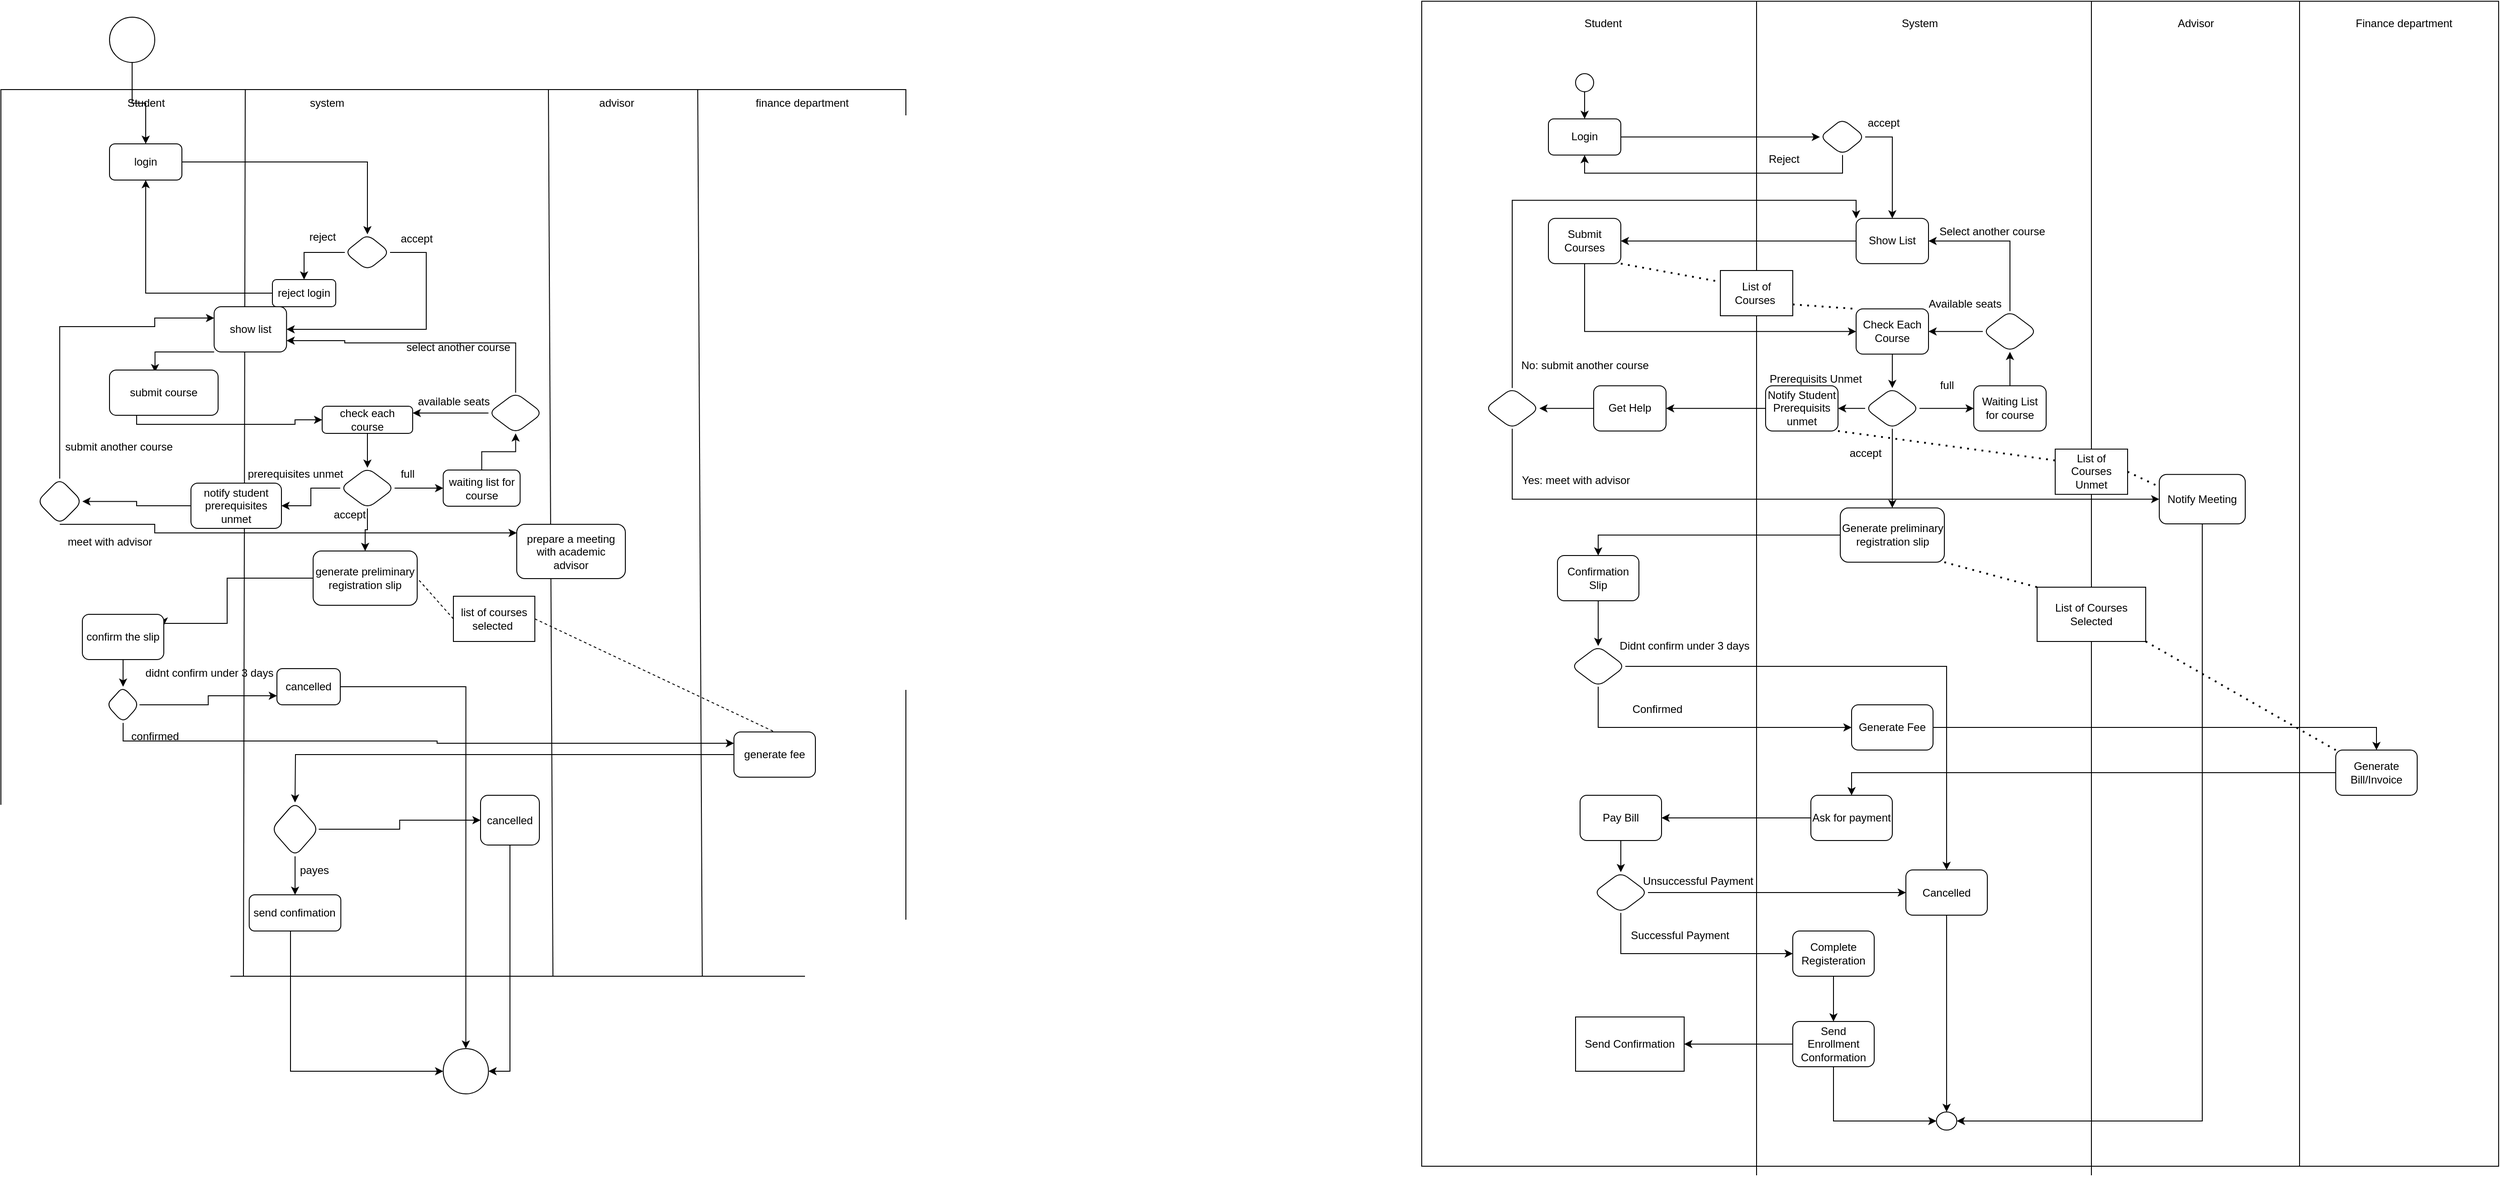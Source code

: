 <mxfile version="27.0.2">
  <diagram name="Page-1" id="dcfof-V45sXxPMEZk9gB">
    <mxGraphModel dx="3838" dy="1358" grid="1" gridSize="10" guides="1" tooltips="1" connect="1" arrows="1" fold="1" page="1" pageScale="1" pageWidth="850" pageHeight="1100" math="0" shadow="0">
      <root>
        <mxCell id="0" />
        <mxCell id="1" parent="0" />
        <mxCell id="RkTjTqVy_v2ha96Wf5Js-1" value="" style="rounded=0;whiteSpace=wrap;html=1;" parent="1" vertex="1">
          <mxGeometry x="-330" y="110" width="1000" height="980" as="geometry" />
        </mxCell>
        <mxCell id="RkTjTqVy_v2ha96Wf5Js-2" value="" style="endArrow=none;html=1;rounded=0;entryX=0.25;entryY=0;entryDx=0;entryDy=0;exitX=0.268;exitY=1;exitDx=0;exitDy=0;exitPerimeter=0;" parent="1" source="RkTjTqVy_v2ha96Wf5Js-1" edge="1">
          <mxGeometry width="50" height="50" relative="1" as="geometry">
            <mxPoint x="-60.0" y="1050" as="sourcePoint" />
            <mxPoint x="-60.0" y="110" as="targetPoint" />
          </mxGeometry>
        </mxCell>
        <mxCell id="RkTjTqVy_v2ha96Wf5Js-3" value="" style="endArrow=none;html=1;rounded=0;entryX=0.25;entryY=0;entryDx=0;entryDy=0;" parent="1" edge="1">
          <mxGeometry width="50" height="50" relative="1" as="geometry">
            <mxPoint x="280" y="1090" as="sourcePoint" />
            <mxPoint x="275" y="110" as="targetPoint" />
            <Array as="points" />
          </mxGeometry>
        </mxCell>
        <mxCell id="RkTjTqVy_v2ha96Wf5Js-4" value="Student" style="text;html=1;align=center;verticalAlign=middle;resizable=0;points=[];autosize=1;strokeColor=none;fillColor=none;" parent="1" vertex="1">
          <mxGeometry x="-200" y="110" width="60" height="30" as="geometry" />
        </mxCell>
        <mxCell id="RkTjTqVy_v2ha96Wf5Js-9" value="" style="edgeStyle=orthogonalEdgeStyle;rounded=0;orthogonalLoop=1;jettySize=auto;html=1;entryX=0.5;entryY=0;entryDx=0;entryDy=0;" parent="1" source="RkTjTqVy_v2ha96Wf5Js-5" target="RkTjTqVy_v2ha96Wf5Js-10" edge="1">
          <mxGeometry relative="1" as="geometry">
            <mxPoint x="45" y="180.053" as="targetPoint" />
          </mxGeometry>
        </mxCell>
        <mxCell id="RkTjTqVy_v2ha96Wf5Js-5" value="login" style="rounded=1;whiteSpace=wrap;html=1;" parent="1" vertex="1">
          <mxGeometry x="-210" y="170" width="80" height="40" as="geometry" />
        </mxCell>
        <mxCell id="RkTjTqVy_v2ha96Wf5Js-6" value="system" style="text;html=1;align=center;verticalAlign=middle;resizable=0;points=[];autosize=1;strokeColor=none;fillColor=none;" parent="1" vertex="1">
          <mxGeometry y="110" width="60" height="30" as="geometry" />
        </mxCell>
        <mxCell id="RkTjTqVy_v2ha96Wf5Js-19" value="" style="edgeStyle=orthogonalEdgeStyle;rounded=0;orthogonalLoop=1;jettySize=auto;html=1;" parent="1" source="RkTjTqVy_v2ha96Wf5Js-10" target="RkTjTqVy_v2ha96Wf5Js-18" edge="1">
          <mxGeometry relative="1" as="geometry" />
        </mxCell>
        <mxCell id="RkTjTqVy_v2ha96Wf5Js-21" value="" style="edgeStyle=orthogonalEdgeStyle;rounded=0;orthogonalLoop=1;jettySize=auto;html=1;" parent="1" source="RkTjTqVy_v2ha96Wf5Js-10" target="RkTjTqVy_v2ha96Wf5Js-20" edge="1">
          <mxGeometry relative="1" as="geometry">
            <Array as="points">
              <mxPoint x="140" y="290" />
            </Array>
          </mxGeometry>
        </mxCell>
        <mxCell id="RkTjTqVy_v2ha96Wf5Js-10" value="" style="rhombus;whiteSpace=wrap;html=1;rounded=1;" parent="1" vertex="1">
          <mxGeometry x="50" y="270" width="50" height="40" as="geometry" />
        </mxCell>
        <mxCell id="RkTjTqVy_v2ha96Wf5Js-38" style="edgeStyle=orthogonalEdgeStyle;rounded=0;orthogonalLoop=1;jettySize=auto;html=1;entryX=0.5;entryY=1;entryDx=0;entryDy=0;" parent="1" source="RkTjTqVy_v2ha96Wf5Js-18" target="RkTjTqVy_v2ha96Wf5Js-5" edge="1">
          <mxGeometry relative="1" as="geometry" />
        </mxCell>
        <mxCell id="RkTjTqVy_v2ha96Wf5Js-18" value="reject login" style="whiteSpace=wrap;html=1;rounded=1;" parent="1" vertex="1">
          <mxGeometry x="-30" y="320" width="70" height="30" as="geometry" />
        </mxCell>
        <mxCell id="RkTjTqVy_v2ha96Wf5Js-25" style="edgeStyle=orthogonalEdgeStyle;rounded=0;orthogonalLoop=1;jettySize=auto;html=1;entryX=0.419;entryY=0.048;entryDx=0;entryDy=0;entryPerimeter=0;" parent="1" source="RkTjTqVy_v2ha96Wf5Js-20" target="RkTjTqVy_v2ha96Wf5Js-24" edge="1">
          <mxGeometry relative="1" as="geometry">
            <Array as="points">
              <mxPoint x="-160" y="400" />
            </Array>
          </mxGeometry>
        </mxCell>
        <mxCell id="RkTjTqVy_v2ha96Wf5Js-20" value="show list" style="whiteSpace=wrap;html=1;rounded=1;" parent="1" vertex="1">
          <mxGeometry x="-94.37" y="350" width="80" height="50" as="geometry" />
        </mxCell>
        <mxCell id="RkTjTqVy_v2ha96Wf5Js-28" style="edgeStyle=orthogonalEdgeStyle;rounded=0;orthogonalLoop=1;jettySize=auto;html=1;entryX=0;entryY=0.5;entryDx=0;entryDy=0;" parent="1" target="RkTjTqVy_v2ha96Wf5Js-27" edge="1">
          <mxGeometry relative="1" as="geometry">
            <mxPoint x="-180.003" y="469.97" as="sourcePoint" />
            <mxPoint x="-4.95" y="474.97" as="targetPoint" />
            <Array as="points">
              <mxPoint x="-180" y="480" />
              <mxPoint x="-5" y="480" />
              <mxPoint x="-5" y="475" />
            </Array>
          </mxGeometry>
        </mxCell>
        <mxCell id="RkTjTqVy_v2ha96Wf5Js-24" value="submit course" style="rounded=1;whiteSpace=wrap;html=1;" parent="1" vertex="1">
          <mxGeometry x="-210" y="420" width="120" height="50" as="geometry" />
        </mxCell>
        <mxCell id="RkTjTqVy_v2ha96Wf5Js-31" value="" style="edgeStyle=orthogonalEdgeStyle;rounded=0;orthogonalLoop=1;jettySize=auto;html=1;" parent="1" source="RkTjTqVy_v2ha96Wf5Js-27" target="RkTjTqVy_v2ha96Wf5Js-30" edge="1">
          <mxGeometry relative="1" as="geometry" />
        </mxCell>
        <mxCell id="RkTjTqVy_v2ha96Wf5Js-27" value="check each course" style="rounded=1;whiteSpace=wrap;html=1;" parent="1" vertex="1">
          <mxGeometry x="25" y="460" width="100" height="30" as="geometry" />
        </mxCell>
        <mxCell id="RkTjTqVy_v2ha96Wf5Js-33" value="" style="edgeStyle=orthogonalEdgeStyle;rounded=0;orthogonalLoop=1;jettySize=auto;html=1;" parent="1" source="RkTjTqVy_v2ha96Wf5Js-30" target="RkTjTqVy_v2ha96Wf5Js-32" edge="1">
          <mxGeometry relative="1" as="geometry" />
        </mxCell>
        <mxCell id="RkTjTqVy_v2ha96Wf5Js-41" value="" style="edgeStyle=orthogonalEdgeStyle;rounded=0;orthogonalLoop=1;jettySize=auto;html=1;" parent="1" source="RkTjTqVy_v2ha96Wf5Js-30" target="RkTjTqVy_v2ha96Wf5Js-40" edge="1">
          <mxGeometry relative="1" as="geometry" />
        </mxCell>
        <mxCell id="RkTjTqVy_v2ha96Wf5Js-46" style="edgeStyle=orthogonalEdgeStyle;rounded=0;orthogonalLoop=1;jettySize=auto;html=1;" parent="1" source="RkTjTqVy_v2ha96Wf5Js-30" target="RkTjTqVy_v2ha96Wf5Js-44" edge="1">
          <mxGeometry relative="1" as="geometry" />
        </mxCell>
        <mxCell id="RkTjTqVy_v2ha96Wf5Js-30" value="" style="rhombus;whiteSpace=wrap;html=1;rounded=1;" parent="1" vertex="1">
          <mxGeometry x="45" y="528" width="60" height="45" as="geometry" />
        </mxCell>
        <mxCell id="RkTjTqVy_v2ha96Wf5Js-36" value="" style="edgeStyle=orthogonalEdgeStyle;rounded=0;orthogonalLoop=1;jettySize=auto;html=1;exitX=0.5;exitY=1;exitDx=0;exitDy=0;" parent="1" source="RkTjTqVy_v2ha96Wf5Js-71" target="RkTjTqVy_v2ha96Wf5Js-35" edge="1">
          <mxGeometry relative="1" as="geometry">
            <Array as="points">
              <mxPoint x="-160" y="590" />
              <mxPoint x="-160" y="600" />
            </Array>
          </mxGeometry>
        </mxCell>
        <mxCell id="RkTjTqVy_v2ha96Wf5Js-72" value="" style="edgeStyle=orthogonalEdgeStyle;rounded=0;orthogonalLoop=1;jettySize=auto;html=1;" parent="1" source="RkTjTqVy_v2ha96Wf5Js-32" target="RkTjTqVy_v2ha96Wf5Js-71" edge="1">
          <mxGeometry relative="1" as="geometry" />
        </mxCell>
        <mxCell id="RkTjTqVy_v2ha96Wf5Js-32" value="notify student prerequisites unmet" style="whiteSpace=wrap;html=1;rounded=1;" parent="1" vertex="1">
          <mxGeometry x="-120" y="545" width="100" height="50" as="geometry" />
        </mxCell>
        <mxCell id="RkTjTqVy_v2ha96Wf5Js-35" value="prepare a meeting with academic advisor" style="whiteSpace=wrap;html=1;rounded=1;" parent="1" vertex="1">
          <mxGeometry x="240" y="590.5" width="120" height="60" as="geometry" />
        </mxCell>
        <mxCell id="RkTjTqVy_v2ha96Wf5Js-37" value="advisor" style="text;html=1;align=center;verticalAlign=middle;resizable=0;points=[];autosize=1;strokeColor=none;fillColor=none;" parent="1" vertex="1">
          <mxGeometry x="320" y="110" width="60" height="30" as="geometry" />
        </mxCell>
        <mxCell id="QjxZSAQlPto41OZPQsrg-2" style="edgeStyle=orthogonalEdgeStyle;rounded=0;orthogonalLoop=1;jettySize=auto;html=1;entryX=0.5;entryY=1;entryDx=0;entryDy=0;" parent="1" source="RkTjTqVy_v2ha96Wf5Js-40" target="QjxZSAQlPto41OZPQsrg-1" edge="1">
          <mxGeometry relative="1" as="geometry" />
        </mxCell>
        <mxCell id="RkTjTqVy_v2ha96Wf5Js-40" value="waiting list for course" style="whiteSpace=wrap;html=1;rounded=1;" parent="1" vertex="1">
          <mxGeometry x="158.75" y="530.5" width="85" height="40" as="geometry" />
        </mxCell>
        <mxCell id="RkTjTqVy_v2ha96Wf5Js-48" value="" style="edgeStyle=orthogonalEdgeStyle;rounded=0;orthogonalLoop=1;jettySize=auto;html=1;entryX=1;entryY=0.25;entryDx=0;entryDy=0;" parent="1" source="RkTjTqVy_v2ha96Wf5Js-44" target="RkTjTqVy_v2ha96Wf5Js-51" edge="1">
          <mxGeometry relative="1" as="geometry">
            <Array as="points">
              <mxPoint x="-80" y="650" />
              <mxPoint x="-80" y="700" />
              <mxPoint x="-150" y="700" />
            </Array>
            <mxPoint x="-117.5" y="700" as="targetPoint" />
          </mxGeometry>
        </mxCell>
        <mxCell id="RkTjTqVy_v2ha96Wf5Js-44" value="generate preliminary registration slip" style="rounded=1;whiteSpace=wrap;html=1;" parent="1" vertex="1">
          <mxGeometry x="15" y="620" width="115" height="60" as="geometry" />
        </mxCell>
        <mxCell id="RkTjTqVy_v2ha96Wf5Js-81" value="" style="edgeStyle=orthogonalEdgeStyle;rounded=0;orthogonalLoop=1;jettySize=auto;html=1;entryX=0.5;entryY=0;entryDx=0;entryDy=0;" parent="1" source="RkTjTqVy_v2ha96Wf5Js-49" target="RkTjTqVy_v2ha96Wf5Js-80" edge="1">
          <mxGeometry relative="1" as="geometry">
            <mxPoint x="180" y="1180" as="targetPoint" />
          </mxGeometry>
        </mxCell>
        <mxCell id="RkTjTqVy_v2ha96Wf5Js-49" value="cancelled" style="whiteSpace=wrap;html=1;rounded=1;" parent="1" vertex="1">
          <mxGeometry x="-25" y="750" width="70" height="40" as="geometry" />
        </mxCell>
        <mxCell id="QjxZSAQlPto41OZPQsrg-9" style="edgeStyle=orthogonalEdgeStyle;rounded=0;orthogonalLoop=1;jettySize=auto;html=1;entryX=0.5;entryY=0;entryDx=0;entryDy=0;" parent="1" source="RkTjTqVy_v2ha96Wf5Js-51" target="QjxZSAQlPto41OZPQsrg-8" edge="1">
          <mxGeometry relative="1" as="geometry" />
        </mxCell>
        <mxCell id="RkTjTqVy_v2ha96Wf5Js-51" value="confirm the slip" style="whiteSpace=wrap;html=1;rounded=1;" parent="1" vertex="1">
          <mxGeometry x="-240" y="690" width="90" height="50" as="geometry" />
        </mxCell>
        <mxCell id="RkTjTqVy_v2ha96Wf5Js-58" value="" style="edgeStyle=orthogonalEdgeStyle;rounded=0;orthogonalLoop=1;jettySize=auto;html=1;exitX=0;exitY=0.5;exitDx=0;exitDy=0;" parent="1" source="RkTjTqVy_v2ha96Wf5Js-53" edge="1">
          <mxGeometry relative="1" as="geometry">
            <mxPoint x="460" y="845" as="sourcePoint" />
            <mxPoint x="-5" y="898" as="targetPoint" />
          </mxGeometry>
        </mxCell>
        <mxCell id="RkTjTqVy_v2ha96Wf5Js-53" value="generate fee" style="whiteSpace=wrap;html=1;rounded=1;" parent="1" vertex="1">
          <mxGeometry x="480" y="820" width="90" height="50" as="geometry" />
        </mxCell>
        <mxCell id="RkTjTqVy_v2ha96Wf5Js-100" style="edgeStyle=orthogonalEdgeStyle;rounded=0;orthogonalLoop=1;jettySize=auto;html=1;entryX=0;entryY=0.5;entryDx=0;entryDy=0;" parent="1" source="RkTjTqVy_v2ha96Wf5Js-61" target="RkTjTqVy_v2ha96Wf5Js-80" edge="1">
          <mxGeometry relative="1" as="geometry">
            <Array as="points">
              <mxPoint x="-10" y="1195" />
            </Array>
          </mxGeometry>
        </mxCell>
        <mxCell id="RkTjTqVy_v2ha96Wf5Js-61" value="send confimation" style="whiteSpace=wrap;html=1;rounded=1;" parent="1" vertex="1">
          <mxGeometry x="-55.62" y="1000" width="101.25" height="40" as="geometry" />
        </mxCell>
        <mxCell id="RkTjTqVy_v2ha96Wf5Js-86" style="edgeStyle=orthogonalEdgeStyle;rounded=0;orthogonalLoop=1;jettySize=auto;html=1;entryX=1;entryY=0.5;entryDx=0;entryDy=0;" parent="1" source="RkTjTqVy_v2ha96Wf5Js-65" target="RkTjTqVy_v2ha96Wf5Js-80" edge="1">
          <mxGeometry relative="1" as="geometry" />
        </mxCell>
        <mxCell id="RkTjTqVy_v2ha96Wf5Js-65" value="cancelled" style="whiteSpace=wrap;html=1;rounded=1;" parent="1" vertex="1">
          <mxGeometry x="200" y="890" width="65" height="55" as="geometry" />
        </mxCell>
        <mxCell id="RkTjTqVy_v2ha96Wf5Js-67" value="accept" style="text;html=1;align=center;verticalAlign=middle;resizable=0;points=[];autosize=1;strokeColor=none;fillColor=none;" parent="1" vertex="1">
          <mxGeometry x="98.75" y="260" width="60" height="30" as="geometry" />
        </mxCell>
        <mxCell id="RkTjTqVy_v2ha96Wf5Js-68" value="reject&lt;div&gt;&lt;br&gt;&lt;/div&gt;" style="text;html=1;align=center;verticalAlign=middle;resizable=0;points=[];autosize=1;strokeColor=none;fillColor=none;" parent="1" vertex="1">
          <mxGeometry y="260" width="50" height="40" as="geometry" />
        </mxCell>
        <mxCell id="RkTjTqVy_v2ha96Wf5Js-69" value="prerequisites unmet" style="text;html=1;align=center;verticalAlign=middle;resizable=0;points=[];autosize=1;strokeColor=none;fillColor=none;" parent="1" vertex="1">
          <mxGeometry x="-70" y="520" width="130" height="30" as="geometry" />
        </mxCell>
        <mxCell id="RkTjTqVy_v2ha96Wf5Js-70" value="submit another course" style="text;html=1;align=center;verticalAlign=middle;resizable=0;points=[];autosize=1;strokeColor=none;fillColor=none;" parent="1" vertex="1">
          <mxGeometry x="-270" y="490" width="140" height="30" as="geometry" />
        </mxCell>
        <mxCell id="QjxZSAQlPto41OZPQsrg-20" style="edgeStyle=orthogonalEdgeStyle;rounded=0;orthogonalLoop=1;jettySize=auto;html=1;entryX=0;entryY=0.25;entryDx=0;entryDy=0;" parent="1" source="RkTjTqVy_v2ha96Wf5Js-71" target="RkTjTqVy_v2ha96Wf5Js-20" edge="1">
          <mxGeometry relative="1" as="geometry">
            <Array as="points">
              <mxPoint x="-265" y="372" />
              <mxPoint x="-160" y="372" />
              <mxPoint x="-160" y="362" />
            </Array>
          </mxGeometry>
        </mxCell>
        <mxCell id="RkTjTqVy_v2ha96Wf5Js-71" value="" style="rhombus;whiteSpace=wrap;html=1;rounded=1;" parent="1" vertex="1">
          <mxGeometry x="-290" y="540" width="50" height="50.5" as="geometry" />
        </mxCell>
        <mxCell id="RkTjTqVy_v2ha96Wf5Js-74" value="meet with advisor" style="text;html=1;align=center;verticalAlign=middle;resizable=0;points=[];autosize=1;strokeColor=none;fillColor=none;" parent="1" vertex="1">
          <mxGeometry x="-270" y="595" width="120" height="30" as="geometry" />
        </mxCell>
        <mxCell id="RkTjTqVy_v2ha96Wf5Js-76" value="full" style="text;html=1;align=center;verticalAlign=middle;resizable=0;points=[];autosize=1;strokeColor=none;fillColor=none;" parent="1" vertex="1">
          <mxGeometry x="98.75" y="520" width="40" height="30" as="geometry" />
        </mxCell>
        <mxCell id="RkTjTqVy_v2ha96Wf5Js-77" value="accept" style="text;html=1;align=center;verticalAlign=middle;resizable=0;points=[];autosize=1;strokeColor=none;fillColor=none;" parent="1" vertex="1">
          <mxGeometry x="25" y="565" width="60" height="30" as="geometry" />
        </mxCell>
        <mxCell id="RkTjTqVy_v2ha96Wf5Js-78" value="didnt confirm under 3 days" style="text;html=1;align=center;verticalAlign=middle;resizable=0;points=[];autosize=1;strokeColor=none;fillColor=none;" parent="1" vertex="1">
          <mxGeometry x="-180" y="740" width="160" height="30" as="geometry" />
        </mxCell>
        <mxCell id="RkTjTqVy_v2ha96Wf5Js-80" value="" style="ellipse;whiteSpace=wrap;html=1;rounded=1;" parent="1" vertex="1">
          <mxGeometry x="158.75" y="1170" width="50" height="50" as="geometry" />
        </mxCell>
        <mxCell id="RkTjTqVy_v2ha96Wf5Js-84" value="" style="endArrow=none;html=1;rounded=0;entryX=0.25;entryY=0;entryDx=0;entryDy=0;" parent="1" edge="1">
          <mxGeometry width="50" height="50" relative="1" as="geometry">
            <mxPoint x="445" y="1090" as="sourcePoint" />
            <mxPoint x="440" y="110" as="targetPoint" />
            <Array as="points" />
          </mxGeometry>
        </mxCell>
        <mxCell id="RkTjTqVy_v2ha96Wf5Js-85" value="finance department" style="text;html=1;align=center;verticalAlign=middle;resizable=0;points=[];autosize=1;strokeColor=none;fillColor=none;" parent="1" vertex="1">
          <mxGeometry x="490" y="110" width="130" height="30" as="geometry" />
        </mxCell>
        <mxCell id="RkTjTqVy_v2ha96Wf5Js-89" value="" style="endArrow=none;dashed=1;html=1;rounded=0;entryX=1;entryY=0.5;entryDx=0;entryDy=0;exitX=0;exitY=0.5;exitDx=0;exitDy=0;" parent="1" source="RkTjTqVy_v2ha96Wf5Js-90" target="RkTjTqVy_v2ha96Wf5Js-44" edge="1">
          <mxGeometry width="50" height="50" relative="1" as="geometry">
            <mxPoint x="280" y="710" as="sourcePoint" />
            <mxPoint x="160" y="730" as="targetPoint" />
          </mxGeometry>
        </mxCell>
        <mxCell id="RkTjTqVy_v2ha96Wf5Js-90" value="list of courses selected&amp;nbsp;" style="rounded=0;whiteSpace=wrap;html=1;" parent="1" vertex="1">
          <mxGeometry x="170" y="670" width="90" height="50" as="geometry" />
        </mxCell>
        <mxCell id="RkTjTqVy_v2ha96Wf5Js-92" value="" style="endArrow=none;dashed=1;html=1;rounded=0;exitX=1;exitY=0.5;exitDx=0;exitDy=0;entryX=0.5;entryY=0;entryDx=0;entryDy=0;" parent="1" source="RkTjTqVy_v2ha96Wf5Js-90" target="RkTjTqVy_v2ha96Wf5Js-53" edge="1">
          <mxGeometry width="50" height="50" relative="1" as="geometry">
            <mxPoint x="490" y="750" as="sourcePoint" />
            <mxPoint x="540" y="700" as="targetPoint" />
          </mxGeometry>
        </mxCell>
        <mxCell id="RkTjTqVy_v2ha96Wf5Js-98" style="edgeStyle=orthogonalEdgeStyle;rounded=0;orthogonalLoop=1;jettySize=auto;html=1;entryX=0;entryY=0.5;entryDx=0;entryDy=0;" parent="1" source="RkTjTqVy_v2ha96Wf5Js-95" target="RkTjTqVy_v2ha96Wf5Js-65" edge="1">
          <mxGeometry relative="1" as="geometry" />
        </mxCell>
        <mxCell id="RkTjTqVy_v2ha96Wf5Js-99" style="edgeStyle=orthogonalEdgeStyle;rounded=0;orthogonalLoop=1;jettySize=auto;html=1;" parent="1" source="RkTjTqVy_v2ha96Wf5Js-95" target="RkTjTqVy_v2ha96Wf5Js-61" edge="1">
          <mxGeometry relative="1" as="geometry">
            <Array as="points">
              <mxPoint x="-5" y="980" />
            </Array>
          </mxGeometry>
        </mxCell>
        <mxCell id="RkTjTqVy_v2ha96Wf5Js-95" value="" style="rhombus;whiteSpace=wrap;html=1;rounded=1;" parent="1" vertex="1">
          <mxGeometry x="-31.25" y="897.5" width="52.5" height="60" as="geometry" />
        </mxCell>
        <mxCell id="5QLYkeLEnGZxO2FNjTHX-1" value="select another course" style="text;html=1;align=center;verticalAlign=middle;resizable=0;points=[];autosize=1;strokeColor=none;fillColor=none;" parent="1" vertex="1">
          <mxGeometry x="105" y="380" width="140" height="30" as="geometry" />
        </mxCell>
        <mxCell id="5QLYkeLEnGZxO2FNjTHX-3" style="edgeStyle=orthogonalEdgeStyle;rounded=0;orthogonalLoop=1;jettySize=auto;html=1;entryX=0.5;entryY=0;entryDx=0;entryDy=0;" parent="1" source="5QLYkeLEnGZxO2FNjTHX-2" target="RkTjTqVy_v2ha96Wf5Js-5" edge="1">
          <mxGeometry relative="1" as="geometry" />
        </mxCell>
        <mxCell id="5QLYkeLEnGZxO2FNjTHX-2" value="" style="ellipse;whiteSpace=wrap;html=1;rounded=1;" parent="1" vertex="1">
          <mxGeometry x="-210" y="30" width="50" height="50" as="geometry" />
        </mxCell>
        <mxCell id="QjxZSAQlPto41OZPQsrg-3" style="edgeStyle=orthogonalEdgeStyle;rounded=0;orthogonalLoop=1;jettySize=auto;html=1;entryX=1;entryY=0.25;entryDx=0;entryDy=0;" parent="1" source="QjxZSAQlPto41OZPQsrg-1" target="RkTjTqVy_v2ha96Wf5Js-27" edge="1">
          <mxGeometry relative="1" as="geometry" />
        </mxCell>
        <mxCell id="QjxZSAQlPto41OZPQsrg-4" style="edgeStyle=orthogonalEdgeStyle;rounded=0;orthogonalLoop=1;jettySize=auto;html=1;entryX=1;entryY=0.75;entryDx=0;entryDy=0;exitX=0.5;exitY=0;exitDx=0;exitDy=0;" parent="1" source="QjxZSAQlPto41OZPQsrg-1" target="RkTjTqVy_v2ha96Wf5Js-20" edge="1">
          <mxGeometry relative="1" as="geometry">
            <Array as="points">
              <mxPoint x="239" y="390" />
              <mxPoint x="50" y="390" />
            </Array>
          </mxGeometry>
        </mxCell>
        <mxCell id="QjxZSAQlPto41OZPQsrg-1" value="" style="rhombus;whiteSpace=wrap;html=1;rounded=1;" parent="1" vertex="1">
          <mxGeometry x="208.75" y="445" width="60" height="45" as="geometry" />
        </mxCell>
        <mxCell id="QjxZSAQlPto41OZPQsrg-5" value="available seats" style="text;html=1;align=center;verticalAlign=middle;resizable=0;points=[];autosize=1;strokeColor=none;fillColor=none;" parent="1" vertex="1">
          <mxGeometry x="120" y="440" width="100" height="30" as="geometry" />
        </mxCell>
        <mxCell id="QjxZSAQlPto41OZPQsrg-10" style="edgeStyle=orthogonalEdgeStyle;rounded=0;orthogonalLoop=1;jettySize=auto;html=1;entryX=0;entryY=0.75;entryDx=0;entryDy=0;" parent="1" source="QjxZSAQlPto41OZPQsrg-8" target="RkTjTqVy_v2ha96Wf5Js-49" edge="1">
          <mxGeometry relative="1" as="geometry" />
        </mxCell>
        <mxCell id="QjxZSAQlPto41OZPQsrg-12" style="edgeStyle=orthogonalEdgeStyle;rounded=0;orthogonalLoop=1;jettySize=auto;html=1;entryX=0;entryY=0.25;entryDx=0;entryDy=0;" parent="1" source="QjxZSAQlPto41OZPQsrg-8" target="RkTjTqVy_v2ha96Wf5Js-53" edge="1">
          <mxGeometry relative="1" as="geometry">
            <Array as="points">
              <mxPoint x="-195" y="830" />
              <mxPoint x="152" y="830" />
              <mxPoint x="152" y="833" />
            </Array>
          </mxGeometry>
        </mxCell>
        <mxCell id="QjxZSAQlPto41OZPQsrg-8" value="" style="rhombus;whiteSpace=wrap;html=1;rounded=1;" parent="1" vertex="1">
          <mxGeometry x="-213.12" y="770" width="36.25" height="40" as="geometry" />
        </mxCell>
        <mxCell id="QjxZSAQlPto41OZPQsrg-14" value="confirmed" style="text;html=1;align=center;verticalAlign=middle;resizable=0;points=[];autosize=1;strokeColor=none;fillColor=none;" parent="1" vertex="1">
          <mxGeometry x="-200" y="810" width="80" height="30" as="geometry" />
        </mxCell>
        <mxCell id="QjxZSAQlPto41OZPQsrg-15" value="payes" style="text;html=1;align=center;verticalAlign=middle;resizable=0;points=[];autosize=1;strokeColor=none;fillColor=none;" parent="1" vertex="1">
          <mxGeometry x="-14.37" y="957.5" width="60" height="30" as="geometry" />
        </mxCell>
        <mxCell id="s8pdHtV7nh9pB5C_U3Tf-1" value="" style="rounded=0;whiteSpace=wrap;html=1;" vertex="1" parent="1">
          <mxGeometry x="1240" y="12.38" width="1190" height="1287.62" as="geometry" />
        </mxCell>
        <mxCell id="s8pdHtV7nh9pB5C_U3Tf-4" value="Student" style="text;html=1;align=center;verticalAlign=middle;resizable=0;points=[];autosize=1;strokeColor=none;fillColor=none;" vertex="1" parent="1">
          <mxGeometry x="1410" y="22.38" width="60" height="30" as="geometry" />
        </mxCell>
        <mxCell id="s8pdHtV7nh9pB5C_U3Tf-7" value="System" style="text;html=1;align=center;verticalAlign=middle;resizable=0;points=[];autosize=1;strokeColor=none;fillColor=none;" vertex="1" parent="1">
          <mxGeometry x="1760" y="22.38" width="60" height="30" as="geometry" />
        </mxCell>
        <mxCell id="s8pdHtV7nh9pB5C_U3Tf-54" value="Finance department" style="text;html=1;align=center;verticalAlign=middle;resizable=0;points=[];autosize=1;strokeColor=none;fillColor=none;" vertex="1" parent="1">
          <mxGeometry x="2260" y="22.38" width="130" height="30" as="geometry" />
        </mxCell>
        <mxCell id="s8pdHtV7nh9pB5C_U3Tf-75" style="edgeStyle=orthogonalEdgeStyle;rounded=0;orthogonalLoop=1;jettySize=auto;html=1;exitX=0.5;exitY=1;exitDx=0;exitDy=0;entryX=0.5;entryY=0;entryDx=0;entryDy=0;" edge="1" parent="1" source="s8pdHtV7nh9pB5C_U3Tf-73" target="s8pdHtV7nh9pB5C_U3Tf-74">
          <mxGeometry relative="1" as="geometry" />
        </mxCell>
        <mxCell id="s8pdHtV7nh9pB5C_U3Tf-73" value="" style="ellipse;whiteSpace=wrap;html=1;rounded=1;" vertex="1" parent="1">
          <mxGeometry x="1410" y="92.38" width="20" height="20" as="geometry" />
        </mxCell>
        <mxCell id="s8pdHtV7nh9pB5C_U3Tf-78" style="edgeStyle=orthogonalEdgeStyle;rounded=0;orthogonalLoop=1;jettySize=auto;html=1;exitX=1;exitY=0.5;exitDx=0;exitDy=0;" edge="1" parent="1" source="s8pdHtV7nh9pB5C_U3Tf-74" target="s8pdHtV7nh9pB5C_U3Tf-77">
          <mxGeometry relative="1" as="geometry" />
        </mxCell>
        <mxCell id="s8pdHtV7nh9pB5C_U3Tf-74" value="Login" style="rounded=1;whiteSpace=wrap;html=1;" vertex="1" parent="1">
          <mxGeometry x="1380" y="142.38" width="80" height="40" as="geometry" />
        </mxCell>
        <mxCell id="s8pdHtV7nh9pB5C_U3Tf-76" value="" style="endArrow=none;html=1;rounded=0;" edge="1" parent="1">
          <mxGeometry width="50" height="50" relative="1" as="geometry">
            <mxPoint x="1610" y="12.38" as="sourcePoint" />
            <mxPoint x="1610" y="1310" as="targetPoint" />
          </mxGeometry>
        </mxCell>
        <mxCell id="s8pdHtV7nh9pB5C_U3Tf-79" style="edgeStyle=orthogonalEdgeStyle;rounded=0;orthogonalLoop=1;jettySize=auto;html=1;exitX=0.5;exitY=1;exitDx=0;exitDy=0;entryX=0.5;entryY=1;entryDx=0;entryDy=0;" edge="1" parent="1" source="s8pdHtV7nh9pB5C_U3Tf-77" target="s8pdHtV7nh9pB5C_U3Tf-74">
          <mxGeometry relative="1" as="geometry" />
        </mxCell>
        <mxCell id="s8pdHtV7nh9pB5C_U3Tf-81" style="edgeStyle=orthogonalEdgeStyle;rounded=0;orthogonalLoop=1;jettySize=auto;html=1;exitX=1;exitY=0.5;exitDx=0;exitDy=0;" edge="1" parent="1" source="s8pdHtV7nh9pB5C_U3Tf-77" target="s8pdHtV7nh9pB5C_U3Tf-80">
          <mxGeometry relative="1" as="geometry" />
        </mxCell>
        <mxCell id="s8pdHtV7nh9pB5C_U3Tf-77" value="" style="rhombus;whiteSpace=wrap;html=1;rounded=1;" vertex="1" parent="1">
          <mxGeometry x="1680" y="142.38" width="50" height="40" as="geometry" />
        </mxCell>
        <mxCell id="s8pdHtV7nh9pB5C_U3Tf-83" style="edgeStyle=orthogonalEdgeStyle;rounded=0;orthogonalLoop=1;jettySize=auto;html=1;exitX=0;exitY=0.5;exitDx=0;exitDy=0;entryX=1;entryY=0.5;entryDx=0;entryDy=0;" edge="1" parent="1" source="s8pdHtV7nh9pB5C_U3Tf-80" target="s8pdHtV7nh9pB5C_U3Tf-82">
          <mxGeometry relative="1" as="geometry" />
        </mxCell>
        <mxCell id="s8pdHtV7nh9pB5C_U3Tf-80" value="Show List" style="whiteSpace=wrap;html=1;rounded=1;" vertex="1" parent="1">
          <mxGeometry x="1720" y="252.38" width="80" height="50" as="geometry" />
        </mxCell>
        <mxCell id="s8pdHtV7nh9pB5C_U3Tf-87" style="edgeStyle=orthogonalEdgeStyle;rounded=0;orthogonalLoop=1;jettySize=auto;html=1;exitX=0.5;exitY=1;exitDx=0;exitDy=0;entryX=0;entryY=0.5;entryDx=0;entryDy=0;" edge="1" parent="1" source="s8pdHtV7nh9pB5C_U3Tf-82" target="s8pdHtV7nh9pB5C_U3Tf-86">
          <mxGeometry relative="1" as="geometry" />
        </mxCell>
        <mxCell id="s8pdHtV7nh9pB5C_U3Tf-82" value="Submit Courses" style="whiteSpace=wrap;html=1;rounded=1;" vertex="1" parent="1">
          <mxGeometry x="1380" y="252.38" width="80" height="50" as="geometry" />
        </mxCell>
        <mxCell id="s8pdHtV7nh9pB5C_U3Tf-84" value="accept" style="text;html=1;align=center;verticalAlign=middle;resizable=0;points=[];autosize=1;strokeColor=none;fillColor=none;" vertex="1" parent="1">
          <mxGeometry x="1720" y="132.38" width="60" height="30" as="geometry" />
        </mxCell>
        <mxCell id="s8pdHtV7nh9pB5C_U3Tf-85" value="Reject" style="text;html=1;align=center;verticalAlign=middle;resizable=0;points=[];autosize=1;strokeColor=none;fillColor=none;" vertex="1" parent="1">
          <mxGeometry x="1610" y="172.38" width="60" height="30" as="geometry" />
        </mxCell>
        <mxCell id="s8pdHtV7nh9pB5C_U3Tf-89" style="edgeStyle=orthogonalEdgeStyle;rounded=0;orthogonalLoop=1;jettySize=auto;html=1;exitX=0.5;exitY=1;exitDx=0;exitDy=0;" edge="1" parent="1" source="s8pdHtV7nh9pB5C_U3Tf-86" target="s8pdHtV7nh9pB5C_U3Tf-88">
          <mxGeometry relative="1" as="geometry" />
        </mxCell>
        <mxCell id="s8pdHtV7nh9pB5C_U3Tf-86" value="Check Each Course" style="whiteSpace=wrap;html=1;rounded=1;" vertex="1" parent="1">
          <mxGeometry x="1720" y="352.38" width="80" height="50" as="geometry" />
        </mxCell>
        <mxCell id="s8pdHtV7nh9pB5C_U3Tf-105" style="edgeStyle=orthogonalEdgeStyle;rounded=0;orthogonalLoop=1;jettySize=auto;html=1;exitX=1;exitY=0.5;exitDx=0;exitDy=0;entryX=0;entryY=0.5;entryDx=0;entryDy=0;" edge="1" parent="1" source="s8pdHtV7nh9pB5C_U3Tf-88" target="s8pdHtV7nh9pB5C_U3Tf-104">
          <mxGeometry relative="1" as="geometry" />
        </mxCell>
        <mxCell id="s8pdHtV7nh9pB5C_U3Tf-120" style="edgeStyle=orthogonalEdgeStyle;rounded=0;orthogonalLoop=1;jettySize=auto;html=1;exitX=0.5;exitY=1;exitDx=0;exitDy=0;entryX=0.5;entryY=0;entryDx=0;entryDy=0;" edge="1" parent="1" source="s8pdHtV7nh9pB5C_U3Tf-88" target="s8pdHtV7nh9pB5C_U3Tf-119">
          <mxGeometry relative="1" as="geometry" />
        </mxCell>
        <mxCell id="s8pdHtV7nh9pB5C_U3Tf-88" value="" style="rhombus;whiteSpace=wrap;html=1;rounded=1;" vertex="1" parent="1">
          <mxGeometry x="1730" y="439.88" width="60" height="45" as="geometry" />
        </mxCell>
        <mxCell id="s8pdHtV7nh9pB5C_U3Tf-94" style="edgeStyle=orthogonalEdgeStyle;rounded=0;orthogonalLoop=1;jettySize=auto;html=1;exitX=0;exitY=0.5;exitDx=0;exitDy=0;entryX=1;entryY=0.5;entryDx=0;entryDy=0;" edge="1" parent="1" source="s8pdHtV7nh9pB5C_U3Tf-88" target="s8pdHtV7nh9pB5C_U3Tf-91">
          <mxGeometry relative="1" as="geometry" />
        </mxCell>
        <mxCell id="s8pdHtV7nh9pB5C_U3Tf-186" style="edgeStyle=orthogonalEdgeStyle;rounded=0;orthogonalLoop=1;jettySize=auto;html=1;exitX=0;exitY=0.5;exitDx=0;exitDy=0;entryX=1;entryY=0.5;entryDx=0;entryDy=0;" edge="1" parent="1" source="s8pdHtV7nh9pB5C_U3Tf-91" target="s8pdHtV7nh9pB5C_U3Tf-185">
          <mxGeometry relative="1" as="geometry" />
        </mxCell>
        <mxCell id="s8pdHtV7nh9pB5C_U3Tf-91" value="Notify Student Prerequisits unmet" style="whiteSpace=wrap;html=1;rounded=1;" vertex="1" parent="1">
          <mxGeometry x="1620" y="437.38" width="80" height="50" as="geometry" />
        </mxCell>
        <mxCell id="s8pdHtV7nh9pB5C_U3Tf-92" value="Prerequisits Unmet" style="text;html=1;align=center;verticalAlign=middle;resizable=0;points=[];autosize=1;strokeColor=none;fillColor=none;" vertex="1" parent="1">
          <mxGeometry x="1610" y="415" width="130" height="30" as="geometry" />
        </mxCell>
        <mxCell id="s8pdHtV7nh9pB5C_U3Tf-100" style="edgeStyle=orthogonalEdgeStyle;rounded=0;orthogonalLoop=1;jettySize=auto;html=1;exitX=0.5;exitY=1;exitDx=0;exitDy=0;entryX=0;entryY=0.5;entryDx=0;entryDy=0;" edge="1" parent="1" source="s8pdHtV7nh9pB5C_U3Tf-95" target="s8pdHtV7nh9pB5C_U3Tf-98">
          <mxGeometry relative="1" as="geometry" />
        </mxCell>
        <mxCell id="s8pdHtV7nh9pB5C_U3Tf-113" style="edgeStyle=orthogonalEdgeStyle;rounded=0;orthogonalLoop=1;jettySize=auto;html=1;exitX=0.5;exitY=0;exitDx=0;exitDy=0;entryX=0;entryY=0;entryDx=0;entryDy=0;" edge="1" parent="1" source="s8pdHtV7nh9pB5C_U3Tf-95" target="s8pdHtV7nh9pB5C_U3Tf-80">
          <mxGeometry relative="1" as="geometry" />
        </mxCell>
        <mxCell id="s8pdHtV7nh9pB5C_U3Tf-95" value="" style="rhombus;whiteSpace=wrap;html=1;rounded=1;" vertex="1" parent="1">
          <mxGeometry x="1310" y="439.88" width="60" height="45" as="geometry" />
        </mxCell>
        <mxCell id="s8pdHtV7nh9pB5C_U3Tf-152" style="edgeStyle=orthogonalEdgeStyle;rounded=0;orthogonalLoop=1;jettySize=auto;html=1;exitX=0.5;exitY=1;exitDx=0;exitDy=0;entryX=1;entryY=0.5;entryDx=0;entryDy=0;" edge="1" parent="1" source="s8pdHtV7nh9pB5C_U3Tf-98" target="s8pdHtV7nh9pB5C_U3Tf-117">
          <mxGeometry relative="1" as="geometry" />
        </mxCell>
        <mxCell id="s8pdHtV7nh9pB5C_U3Tf-98" value="Notify Meeting" style="whiteSpace=wrap;html=1;rounded=1;" vertex="1" parent="1">
          <mxGeometry x="2055" y="535.38" width="95" height="54.62" as="geometry" />
        </mxCell>
        <mxCell id="s8pdHtV7nh9pB5C_U3Tf-99" value="" style="endArrow=none;html=1;rounded=0;" edge="1" parent="1" source="s8pdHtV7nh9pB5C_U3Tf-162">
          <mxGeometry width="50" height="50" relative="1" as="geometry">
            <mxPoint x="1980" y="12.38" as="sourcePoint" />
            <mxPoint x="1980" y="1310" as="targetPoint" />
          </mxGeometry>
        </mxCell>
        <mxCell id="s8pdHtV7nh9pB5C_U3Tf-101" value="No: submit another course" style="text;html=1;align=center;verticalAlign=middle;resizable=0;points=[];autosize=1;strokeColor=none;fillColor=none;" vertex="1" parent="1">
          <mxGeometry x="1340" y="399.88" width="160" height="30" as="geometry" />
        </mxCell>
        <mxCell id="s8pdHtV7nh9pB5C_U3Tf-102" value="Yes: meet with advisor" style="text;html=1;align=center;verticalAlign=middle;resizable=0;points=[];autosize=1;strokeColor=none;fillColor=none;" vertex="1" parent="1">
          <mxGeometry x="1340" y="527.38" width="140" height="30" as="geometry" />
        </mxCell>
        <mxCell id="s8pdHtV7nh9pB5C_U3Tf-109" style="edgeStyle=orthogonalEdgeStyle;rounded=0;orthogonalLoop=1;jettySize=auto;html=1;exitX=0.5;exitY=0;exitDx=0;exitDy=0;" edge="1" parent="1" source="s8pdHtV7nh9pB5C_U3Tf-104" target="s8pdHtV7nh9pB5C_U3Tf-107">
          <mxGeometry relative="1" as="geometry" />
        </mxCell>
        <mxCell id="s8pdHtV7nh9pB5C_U3Tf-104" value="Waiting List for course" style="whiteSpace=wrap;html=1;rounded=1;" vertex="1" parent="1">
          <mxGeometry x="1850" y="437.38" width="80" height="50" as="geometry" />
        </mxCell>
        <mxCell id="s8pdHtV7nh9pB5C_U3Tf-106" value="full" style="text;html=1;align=center;verticalAlign=middle;resizable=0;points=[];autosize=1;strokeColor=none;fillColor=none;" vertex="1" parent="1">
          <mxGeometry x="1800" y="422.38" width="40" height="30" as="geometry" />
        </mxCell>
        <mxCell id="s8pdHtV7nh9pB5C_U3Tf-108" style="edgeStyle=orthogonalEdgeStyle;rounded=0;orthogonalLoop=1;jettySize=auto;html=1;exitX=0.5;exitY=0;exitDx=0;exitDy=0;entryX=1;entryY=0.5;entryDx=0;entryDy=0;" edge="1" parent="1" source="s8pdHtV7nh9pB5C_U3Tf-107" target="s8pdHtV7nh9pB5C_U3Tf-80">
          <mxGeometry relative="1" as="geometry" />
        </mxCell>
        <mxCell id="s8pdHtV7nh9pB5C_U3Tf-110" style="edgeStyle=orthogonalEdgeStyle;rounded=0;orthogonalLoop=1;jettySize=auto;html=1;exitX=0;exitY=0.5;exitDx=0;exitDy=0;entryX=1;entryY=0.5;entryDx=0;entryDy=0;" edge="1" parent="1" source="s8pdHtV7nh9pB5C_U3Tf-107" target="s8pdHtV7nh9pB5C_U3Tf-86">
          <mxGeometry relative="1" as="geometry" />
        </mxCell>
        <mxCell id="s8pdHtV7nh9pB5C_U3Tf-107" value="" style="rhombus;whiteSpace=wrap;html=1;rounded=1;" vertex="1" parent="1">
          <mxGeometry x="1860" y="354.88" width="60" height="45" as="geometry" />
        </mxCell>
        <mxCell id="s8pdHtV7nh9pB5C_U3Tf-111" value="Available seats" style="text;html=1;align=center;verticalAlign=middle;resizable=0;points=[];autosize=1;strokeColor=none;fillColor=none;" vertex="1" parent="1">
          <mxGeometry x="1790" y="332.38" width="100" height="30" as="geometry" />
        </mxCell>
        <mxCell id="s8pdHtV7nh9pB5C_U3Tf-112" value="Select another course" style="text;html=1;align=center;verticalAlign=middle;resizable=0;points=[];autosize=1;strokeColor=none;fillColor=none;" vertex="1" parent="1">
          <mxGeometry x="1800" y="252.38" width="140" height="30" as="geometry" />
        </mxCell>
        <mxCell id="s8pdHtV7nh9pB5C_U3Tf-115" value="Advisor" style="text;html=1;align=center;verticalAlign=middle;resizable=0;points=[];autosize=1;strokeColor=none;fillColor=none;" vertex="1" parent="1">
          <mxGeometry x="2065" y="22.38" width="60" height="30" as="geometry" />
        </mxCell>
        <mxCell id="s8pdHtV7nh9pB5C_U3Tf-116" value="" style="endArrow=none;html=1;rounded=0;" edge="1" parent="1">
          <mxGeometry width="50" height="50" relative="1" as="geometry">
            <mxPoint x="2210" y="12.38" as="sourcePoint" />
            <mxPoint x="2210" y="1300" as="targetPoint" />
          </mxGeometry>
        </mxCell>
        <mxCell id="s8pdHtV7nh9pB5C_U3Tf-117" value="" style="ellipse;whiteSpace=wrap;html=1;rounded=1;" vertex="1" parent="1">
          <mxGeometry x="1808.75" y="1240" width="22.5" height="20" as="geometry" />
        </mxCell>
        <mxCell id="s8pdHtV7nh9pB5C_U3Tf-155" style="edgeStyle=orthogonalEdgeStyle;rounded=0;orthogonalLoop=1;jettySize=auto;html=1;exitX=0;exitY=0.5;exitDx=0;exitDy=0;entryX=0.5;entryY=0;entryDx=0;entryDy=0;" edge="1" parent="1" source="s8pdHtV7nh9pB5C_U3Tf-119" target="s8pdHtV7nh9pB5C_U3Tf-122">
          <mxGeometry relative="1" as="geometry" />
        </mxCell>
        <mxCell id="s8pdHtV7nh9pB5C_U3Tf-119" value="Generate preliminary registration slip" style="rounded=1;whiteSpace=wrap;html=1;" vertex="1" parent="1">
          <mxGeometry x="1702.5" y="572.38" width="115" height="60" as="geometry" />
        </mxCell>
        <mxCell id="s8pdHtV7nh9pB5C_U3Tf-121" value="accept" style="text;html=1;align=center;verticalAlign=middle;resizable=0;points=[];autosize=1;strokeColor=none;fillColor=none;" vertex="1" parent="1">
          <mxGeometry x="1700" y="497.38" width="60" height="30" as="geometry" />
        </mxCell>
        <mxCell id="s8pdHtV7nh9pB5C_U3Tf-128" style="edgeStyle=orthogonalEdgeStyle;rounded=0;orthogonalLoop=1;jettySize=auto;html=1;exitX=0.5;exitY=1;exitDx=0;exitDy=0;entryX=0.5;entryY=0;entryDx=0;entryDy=0;" edge="1" parent="1" source="s8pdHtV7nh9pB5C_U3Tf-122" target="s8pdHtV7nh9pB5C_U3Tf-127">
          <mxGeometry relative="1" as="geometry" />
        </mxCell>
        <mxCell id="s8pdHtV7nh9pB5C_U3Tf-122" value="Confirmation Slip" style="whiteSpace=wrap;html=1;rounded=1;" vertex="1" parent="1">
          <mxGeometry x="1390" y="625" width="90" height="50" as="geometry" />
        </mxCell>
        <mxCell id="s8pdHtV7nh9pB5C_U3Tf-132" style="edgeStyle=orthogonalEdgeStyle;rounded=0;orthogonalLoop=1;jettySize=auto;html=1;exitX=0.5;exitY=1;exitDx=0;exitDy=0;entryX=0;entryY=0.5;entryDx=0;entryDy=0;" edge="1" parent="1" source="s8pdHtV7nh9pB5C_U3Tf-127" target="s8pdHtV7nh9pB5C_U3Tf-130">
          <mxGeometry relative="1" as="geometry" />
        </mxCell>
        <mxCell id="s8pdHtV7nh9pB5C_U3Tf-174" style="edgeStyle=orthogonalEdgeStyle;rounded=0;orthogonalLoop=1;jettySize=auto;html=1;exitX=1;exitY=0.5;exitDx=0;exitDy=0;entryX=0.5;entryY=0;entryDx=0;entryDy=0;" edge="1" parent="1" source="s8pdHtV7nh9pB5C_U3Tf-127" target="s8pdHtV7nh9pB5C_U3Tf-142">
          <mxGeometry relative="1" as="geometry" />
        </mxCell>
        <mxCell id="s8pdHtV7nh9pB5C_U3Tf-127" value="" style="rhombus;whiteSpace=wrap;html=1;rounded=1;" vertex="1" parent="1">
          <mxGeometry x="1405" y="725" width="60" height="45" as="geometry" />
        </mxCell>
        <mxCell id="s8pdHtV7nh9pB5C_U3Tf-156" style="edgeStyle=orthogonalEdgeStyle;rounded=0;orthogonalLoop=1;jettySize=auto;html=1;exitX=1;exitY=0.5;exitDx=0;exitDy=0;entryX=0.5;entryY=0;entryDx=0;entryDy=0;" edge="1" parent="1" source="s8pdHtV7nh9pB5C_U3Tf-130" target="s8pdHtV7nh9pB5C_U3Tf-136">
          <mxGeometry relative="1" as="geometry" />
        </mxCell>
        <mxCell id="s8pdHtV7nh9pB5C_U3Tf-130" value="Generate Fee" style="whiteSpace=wrap;html=1;rounded=1;" vertex="1" parent="1">
          <mxGeometry x="1715" y="790" width="90" height="50" as="geometry" />
        </mxCell>
        <mxCell id="s8pdHtV7nh9pB5C_U3Tf-131" value="Confirmed" style="text;html=1;align=center;verticalAlign=middle;resizable=0;points=[];autosize=1;strokeColor=none;fillColor=none;" vertex="1" parent="1">
          <mxGeometry x="1460" y="780" width="80" height="30" as="geometry" />
        </mxCell>
        <mxCell id="s8pdHtV7nh9pB5C_U3Tf-133" value="Didnt confirm under 3 days" style="text;html=1;align=center;verticalAlign=middle;resizable=0;points=[];autosize=1;strokeColor=none;fillColor=none;" vertex="1" parent="1">
          <mxGeometry x="1445" y="710" width="170" height="30" as="geometry" />
        </mxCell>
        <mxCell id="s8pdHtV7nh9pB5C_U3Tf-189" style="edgeStyle=orthogonalEdgeStyle;rounded=0;orthogonalLoop=1;jettySize=auto;html=1;exitX=0;exitY=0.5;exitDx=0;exitDy=0;entryX=1;entryY=0.5;entryDx=0;entryDy=0;" edge="1" parent="1" source="s8pdHtV7nh9pB5C_U3Tf-134" target="s8pdHtV7nh9pB5C_U3Tf-188">
          <mxGeometry relative="1" as="geometry" />
        </mxCell>
        <mxCell id="s8pdHtV7nh9pB5C_U3Tf-134" value="Ask for payment" style="whiteSpace=wrap;html=1;rounded=1;" vertex="1" parent="1">
          <mxGeometry x="1670" y="890" width="90" height="50" as="geometry" />
        </mxCell>
        <mxCell id="s8pdHtV7nh9pB5C_U3Tf-157" style="edgeStyle=orthogonalEdgeStyle;rounded=0;orthogonalLoop=1;jettySize=auto;html=1;exitX=0;exitY=0.5;exitDx=0;exitDy=0;entryX=0.5;entryY=0;entryDx=0;entryDy=0;" edge="1" parent="1" source="s8pdHtV7nh9pB5C_U3Tf-136" target="s8pdHtV7nh9pB5C_U3Tf-134">
          <mxGeometry relative="1" as="geometry" />
        </mxCell>
        <mxCell id="s8pdHtV7nh9pB5C_U3Tf-136" value="Generate Bill/Invoice" style="whiteSpace=wrap;html=1;rounded=1;" vertex="1" parent="1">
          <mxGeometry x="2250" y="840" width="90" height="50" as="geometry" />
        </mxCell>
        <mxCell id="s8pdHtV7nh9pB5C_U3Tf-143" style="edgeStyle=orthogonalEdgeStyle;rounded=0;orthogonalLoop=1;jettySize=auto;html=1;exitX=1;exitY=0.5;exitDx=0;exitDy=0;entryX=0;entryY=0.5;entryDx=0;entryDy=0;" edge="1" parent="1" source="s8pdHtV7nh9pB5C_U3Tf-139" target="s8pdHtV7nh9pB5C_U3Tf-142">
          <mxGeometry relative="1" as="geometry" />
        </mxCell>
        <mxCell id="s8pdHtV7nh9pB5C_U3Tf-179" style="edgeStyle=orthogonalEdgeStyle;rounded=0;orthogonalLoop=1;jettySize=auto;html=1;exitX=0.5;exitY=1;exitDx=0;exitDy=0;entryX=0;entryY=0.5;entryDx=0;entryDy=0;" edge="1" parent="1" source="s8pdHtV7nh9pB5C_U3Tf-139" target="s8pdHtV7nh9pB5C_U3Tf-146">
          <mxGeometry relative="1" as="geometry" />
        </mxCell>
        <mxCell id="s8pdHtV7nh9pB5C_U3Tf-139" value="" style="rhombus;whiteSpace=wrap;html=1;rounded=1;" vertex="1" parent="1">
          <mxGeometry x="1430" y="975" width="60" height="45" as="geometry" />
        </mxCell>
        <mxCell id="s8pdHtV7nh9pB5C_U3Tf-175" style="edgeStyle=orthogonalEdgeStyle;rounded=0;orthogonalLoop=1;jettySize=auto;html=1;exitX=0.5;exitY=1;exitDx=0;exitDy=0;entryX=0.5;entryY=0;entryDx=0;entryDy=0;" edge="1" parent="1" source="s8pdHtV7nh9pB5C_U3Tf-142" target="s8pdHtV7nh9pB5C_U3Tf-117">
          <mxGeometry relative="1" as="geometry" />
        </mxCell>
        <mxCell id="s8pdHtV7nh9pB5C_U3Tf-142" value="Cancelled" style="whiteSpace=wrap;html=1;rounded=1;" vertex="1" parent="1">
          <mxGeometry x="1775" y="972.5" width="90" height="50" as="geometry" />
        </mxCell>
        <mxCell id="s8pdHtV7nh9pB5C_U3Tf-181" style="edgeStyle=orthogonalEdgeStyle;rounded=0;orthogonalLoop=1;jettySize=auto;html=1;exitX=0.5;exitY=1;exitDx=0;exitDy=0;entryX=0.5;entryY=0;entryDx=0;entryDy=0;" edge="1" parent="1" source="s8pdHtV7nh9pB5C_U3Tf-146" target="s8pdHtV7nh9pB5C_U3Tf-180">
          <mxGeometry relative="1" as="geometry" />
        </mxCell>
        <mxCell id="s8pdHtV7nh9pB5C_U3Tf-146" value="Complete Registeration" style="whiteSpace=wrap;html=1;rounded=1;" vertex="1" parent="1">
          <mxGeometry x="1650" y="1040" width="90" height="50" as="geometry" />
        </mxCell>
        <mxCell id="s8pdHtV7nh9pB5C_U3Tf-153" value="Successful Payment" style="text;html=1;align=center;verticalAlign=middle;resizable=0;points=[];autosize=1;strokeColor=none;fillColor=none;" vertex="1" parent="1">
          <mxGeometry x="1460" y="1030" width="130" height="30" as="geometry" />
        </mxCell>
        <mxCell id="s8pdHtV7nh9pB5C_U3Tf-154" value="Unsuccessful Payment" style="text;html=1;align=center;verticalAlign=middle;resizable=0;points=[];autosize=1;strokeColor=none;fillColor=none;" vertex="1" parent="1">
          <mxGeometry x="1470" y="970" width="150" height="30" as="geometry" />
        </mxCell>
        <mxCell id="s8pdHtV7nh9pB5C_U3Tf-163" value="" style="endArrow=none;html=1;rounded=0;" edge="1" parent="1" source="s8pdHtV7nh9pB5C_U3Tf-196" target="s8pdHtV7nh9pB5C_U3Tf-162">
          <mxGeometry width="50" height="50" relative="1" as="geometry">
            <mxPoint x="1980" y="12.38" as="sourcePoint" />
            <mxPoint x="1980" y="1180" as="targetPoint" />
          </mxGeometry>
        </mxCell>
        <mxCell id="s8pdHtV7nh9pB5C_U3Tf-162" value="List of Courses Selected" style="rounded=0;whiteSpace=wrap;html=1;" vertex="1" parent="1">
          <mxGeometry x="1920" y="660" width="120" height="60" as="geometry" />
        </mxCell>
        <mxCell id="s8pdHtV7nh9pB5C_U3Tf-164" value="" style="endArrow=none;dashed=1;html=1;dashPattern=1 3;strokeWidth=2;rounded=0;exitX=1;exitY=1;exitDx=0;exitDy=0;entryX=0;entryY=0;entryDx=0;entryDy=0;" edge="1" parent="1" source="s8pdHtV7nh9pB5C_U3Tf-119" target="s8pdHtV7nh9pB5C_U3Tf-162">
          <mxGeometry width="50" height="50" relative="1" as="geometry">
            <mxPoint x="1570" y="600" as="sourcePoint" />
            <mxPoint x="1620" y="550" as="targetPoint" />
          </mxGeometry>
        </mxCell>
        <mxCell id="s8pdHtV7nh9pB5C_U3Tf-166" value="" style="endArrow=none;dashed=1;html=1;dashPattern=1 3;strokeWidth=2;rounded=0;exitX=1;exitY=1;exitDx=0;exitDy=0;entryX=0;entryY=0;entryDx=0;entryDy=0;" edge="1" parent="1" source="s8pdHtV7nh9pB5C_U3Tf-162" target="s8pdHtV7nh9pB5C_U3Tf-136">
          <mxGeometry width="50" height="50" relative="1" as="geometry">
            <mxPoint x="2470" y="722" as="sourcePoint" />
            <mxPoint x="2572" y="750" as="targetPoint" />
          </mxGeometry>
        </mxCell>
        <mxCell id="s8pdHtV7nh9pB5C_U3Tf-167" value="List of Courses&amp;nbsp;" style="rounded=0;whiteSpace=wrap;html=1;" vertex="1" parent="1">
          <mxGeometry x="1570" y="310" width="80" height="50" as="geometry" />
        </mxCell>
        <mxCell id="s8pdHtV7nh9pB5C_U3Tf-168" value="" style="endArrow=none;dashed=1;html=1;dashPattern=1 3;strokeWidth=2;rounded=0;exitX=1;exitY=1;exitDx=0;exitDy=0;entryX=0;entryY=0.25;entryDx=0;entryDy=0;" edge="1" parent="1" source="s8pdHtV7nh9pB5C_U3Tf-82" target="s8pdHtV7nh9pB5C_U3Tf-167">
          <mxGeometry width="50" height="50" relative="1" as="geometry">
            <mxPoint x="1464" y="321" as="sourcePoint" />
            <mxPoint x="1566" y="349" as="targetPoint" />
          </mxGeometry>
        </mxCell>
        <mxCell id="s8pdHtV7nh9pB5C_U3Tf-169" value="" style="endArrow=none;dashed=1;html=1;dashPattern=1 3;strokeWidth=2;rounded=0;exitX=1;exitY=0.75;exitDx=0;exitDy=0;entryX=0;entryY=0;entryDx=0;entryDy=0;" edge="1" parent="1" source="s8pdHtV7nh9pB5C_U3Tf-167" target="s8pdHtV7nh9pB5C_U3Tf-86">
          <mxGeometry width="50" height="50" relative="1" as="geometry">
            <mxPoint x="1670" y="320" as="sourcePoint" />
            <mxPoint x="1780" y="341" as="targetPoint" />
          </mxGeometry>
        </mxCell>
        <mxCell id="s8pdHtV7nh9pB5C_U3Tf-182" style="edgeStyle=orthogonalEdgeStyle;rounded=0;orthogonalLoop=1;jettySize=auto;html=1;exitX=0.5;exitY=1;exitDx=0;exitDy=0;entryX=0;entryY=0.5;entryDx=0;entryDy=0;" edge="1" parent="1" source="s8pdHtV7nh9pB5C_U3Tf-180" target="s8pdHtV7nh9pB5C_U3Tf-117">
          <mxGeometry relative="1" as="geometry" />
        </mxCell>
        <mxCell id="s8pdHtV7nh9pB5C_U3Tf-184" style="edgeStyle=orthogonalEdgeStyle;rounded=0;orthogonalLoop=1;jettySize=auto;html=1;exitX=0;exitY=0.5;exitDx=0;exitDy=0;entryX=1;entryY=0.5;entryDx=0;entryDy=0;" edge="1" parent="1" source="s8pdHtV7nh9pB5C_U3Tf-180" target="s8pdHtV7nh9pB5C_U3Tf-183">
          <mxGeometry relative="1" as="geometry" />
        </mxCell>
        <mxCell id="s8pdHtV7nh9pB5C_U3Tf-180" value="Send Enrollment Conformation" style="whiteSpace=wrap;html=1;rounded=1;" vertex="1" parent="1">
          <mxGeometry x="1650" y="1140" width="90" height="50" as="geometry" />
        </mxCell>
        <mxCell id="s8pdHtV7nh9pB5C_U3Tf-183" value="Send Confirmation" style="rounded=0;whiteSpace=wrap;html=1;" vertex="1" parent="1">
          <mxGeometry x="1410" y="1135" width="120" height="60" as="geometry" />
        </mxCell>
        <mxCell id="s8pdHtV7nh9pB5C_U3Tf-187" style="edgeStyle=orthogonalEdgeStyle;rounded=0;orthogonalLoop=1;jettySize=auto;html=1;exitX=0;exitY=0.5;exitDx=0;exitDy=0;entryX=1;entryY=0.5;entryDx=0;entryDy=0;" edge="1" parent="1" source="s8pdHtV7nh9pB5C_U3Tf-185" target="s8pdHtV7nh9pB5C_U3Tf-95">
          <mxGeometry relative="1" as="geometry" />
        </mxCell>
        <mxCell id="s8pdHtV7nh9pB5C_U3Tf-185" value="Get Help" style="whiteSpace=wrap;html=1;rounded=1;" vertex="1" parent="1">
          <mxGeometry x="1430" y="437.38" width="80" height="50" as="geometry" />
        </mxCell>
        <mxCell id="s8pdHtV7nh9pB5C_U3Tf-192" style="edgeStyle=orthogonalEdgeStyle;rounded=0;orthogonalLoop=1;jettySize=auto;html=1;exitX=0.5;exitY=1;exitDx=0;exitDy=0;entryX=0.5;entryY=0;entryDx=0;entryDy=0;" edge="1" parent="1" source="s8pdHtV7nh9pB5C_U3Tf-188" target="s8pdHtV7nh9pB5C_U3Tf-139">
          <mxGeometry relative="1" as="geometry" />
        </mxCell>
        <mxCell id="s8pdHtV7nh9pB5C_U3Tf-188" value="Pay Bill" style="whiteSpace=wrap;html=1;rounded=1;" vertex="1" parent="1">
          <mxGeometry x="1415" y="890" width="90" height="50" as="geometry" />
        </mxCell>
        <mxCell id="s8pdHtV7nh9pB5C_U3Tf-197" value="" style="endArrow=none;html=1;rounded=0;" edge="1" parent="1" target="s8pdHtV7nh9pB5C_U3Tf-196">
          <mxGeometry width="50" height="50" relative="1" as="geometry">
            <mxPoint x="1980" y="12.38" as="sourcePoint" />
            <mxPoint x="1980" y="660" as="targetPoint" />
          </mxGeometry>
        </mxCell>
        <mxCell id="s8pdHtV7nh9pB5C_U3Tf-196" value="List of Courses Unmet" style="rounded=0;whiteSpace=wrap;html=1;" vertex="1" parent="1">
          <mxGeometry x="1940" y="507.38" width="80" height="50" as="geometry" />
        </mxCell>
        <mxCell id="s8pdHtV7nh9pB5C_U3Tf-198" value="" style="endArrow=none;dashed=1;html=1;dashPattern=1 3;strokeWidth=2;rounded=0;entryX=0;entryY=0.25;entryDx=0;entryDy=0;exitX=1;exitY=1;exitDx=0;exitDy=0;" edge="1" parent="1" source="s8pdHtV7nh9pB5C_U3Tf-91" target="s8pdHtV7nh9pB5C_U3Tf-196">
          <mxGeometry width="50" height="50" relative="1" as="geometry">
            <mxPoint x="1840" y="527" as="sourcePoint" />
            <mxPoint x="1910" y="530.5" as="targetPoint" />
          </mxGeometry>
        </mxCell>
        <mxCell id="s8pdHtV7nh9pB5C_U3Tf-199" value="" style="endArrow=none;dashed=1;html=1;dashPattern=1 3;strokeWidth=2;rounded=0;entryX=0;entryY=0.25;entryDx=0;entryDy=0;exitX=1;exitY=0.5;exitDx=0;exitDy=0;" edge="1" parent="1" source="s8pdHtV7nh9pB5C_U3Tf-196" target="s8pdHtV7nh9pB5C_U3Tf-98">
          <mxGeometry width="50" height="50" relative="1" as="geometry">
            <mxPoint x="2470" y="647" as="sourcePoint" />
            <mxPoint x="2710" y="680" as="targetPoint" />
          </mxGeometry>
        </mxCell>
      </root>
    </mxGraphModel>
  </diagram>
</mxfile>
